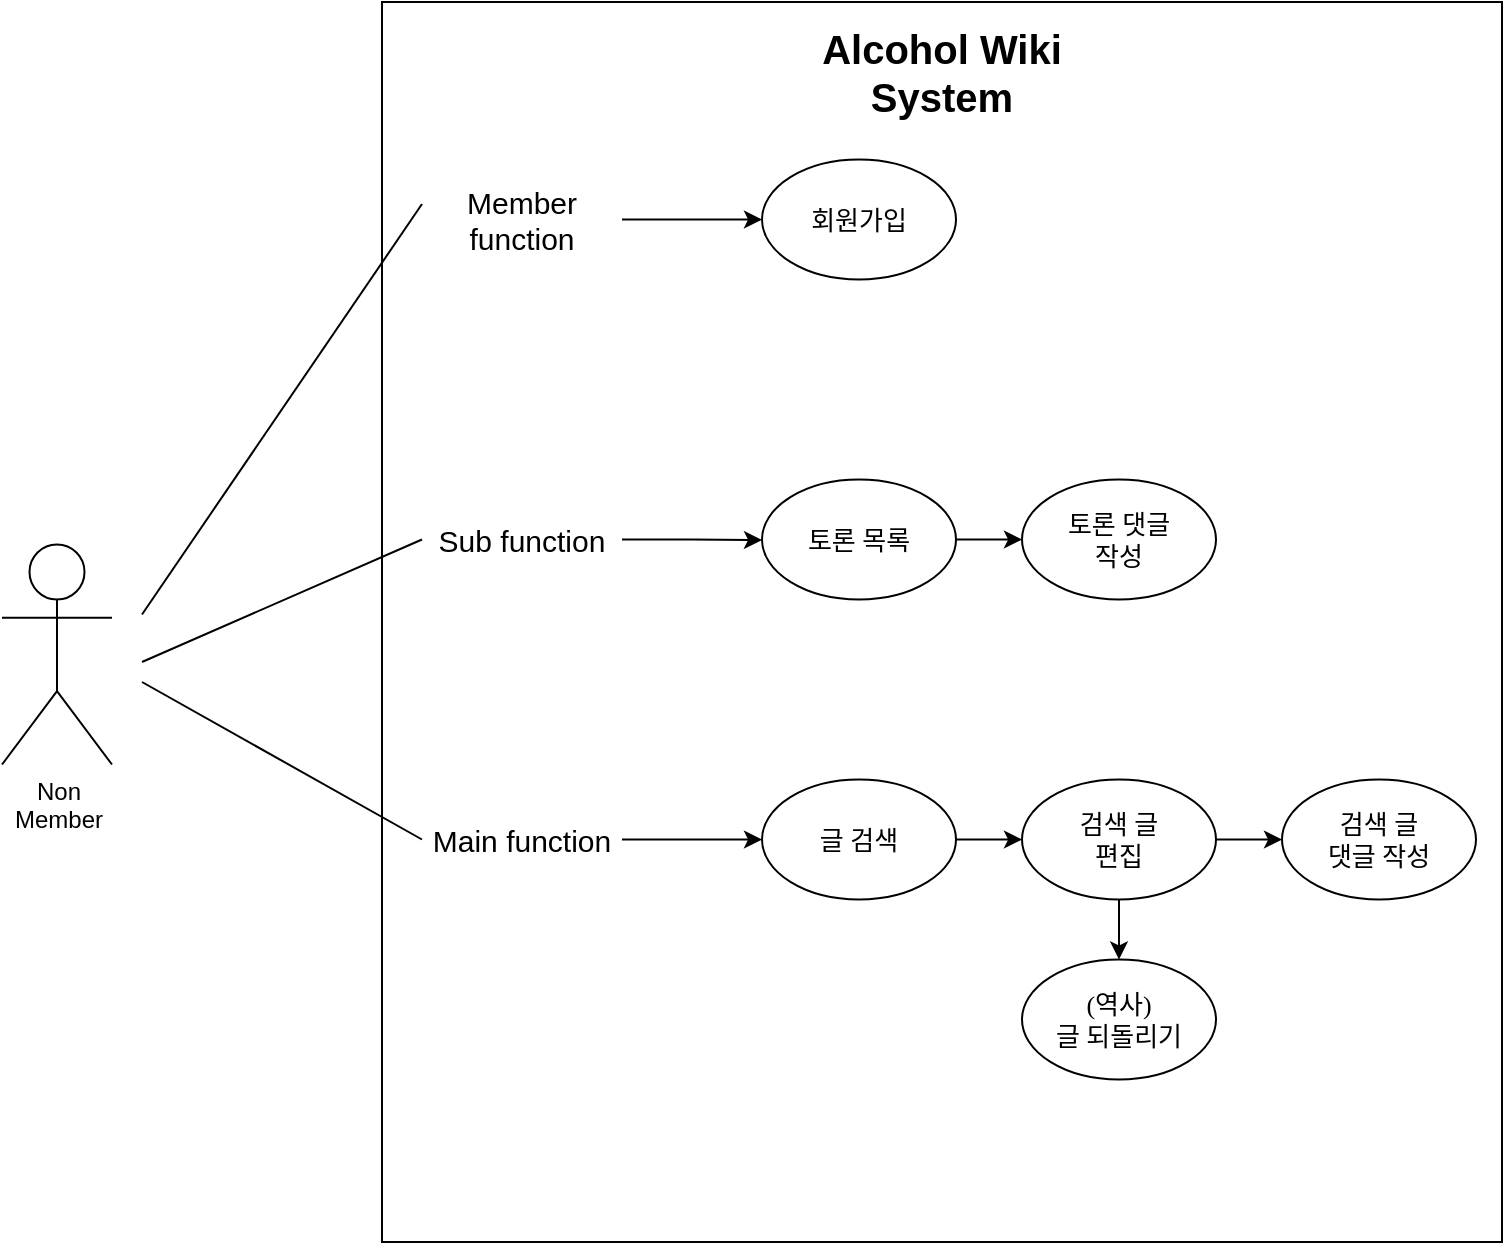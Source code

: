 <mxfile version="12.4.3" type="device" pages="1"><diagram id="JYGvIbTfSe-LFBdnN_s5" name="Page-1"><mxGraphModel dx="1262" dy="735" grid="1" gridSize="10" guides="1" tooltips="1" connect="1" arrows="1" fold="1" page="1" pageScale="1" pageWidth="827" pageHeight="1169" math="0" shadow="0"><root><mxCell id="0"/><mxCell id="1" parent="0"/><mxCell id="yfMj5IXViAc73I0YMw5D-1" value="" style="rounded=0;whiteSpace=wrap;html=1;fontSize=15;" vertex="1" parent="1"><mxGeometry x="310" y="10" width="560" height="620" as="geometry"/></mxCell><object label="Non&lt;br&gt;Member" id="yfMj5IXViAc73I0YMw5D-2"><mxCell style="shape=umlActor;verticalLabelPosition=bottom;labelBackgroundColor=#ffffff;verticalAlign=top;html=1;outlineConnect=0;" vertex="1" parent="1"><mxGeometry x="120" y="281.25" width="55" height="110" as="geometry"/></mxCell></object><mxCell id="yfMj5IXViAc73I0YMw5D-4" value="&lt;font face=&quot;Verdana&quot;&gt;회원가입&lt;/font&gt;" style="ellipse;whiteSpace=wrap;html=1;fontSize=13;" vertex="1" parent="1"><mxGeometry x="500" y="88.75" width="97" height="60" as="geometry"/></mxCell><mxCell id="yfMj5IXViAc73I0YMw5D-9" value="" style="edgeStyle=orthogonalEdgeStyle;rounded=0;orthogonalLoop=1;jettySize=auto;html=1;fontSize=13;" edge="1" parent="1" source="yfMj5IXViAc73I0YMw5D-10" target="yfMj5IXViAc73I0YMw5D-11"><mxGeometry relative="1" as="geometry"/></mxCell><mxCell id="yfMj5IXViAc73I0YMw5D-10" value="&lt;font face=&quot;Verdana&quot; style=&quot;font-size: 13px&quot;&gt;&lt;span style=&quot;font-size: 13px&quot;&gt;토론 목록&lt;/span&gt;&lt;/font&gt;" style="ellipse;whiteSpace=wrap;html=1;fontSize=13;" vertex="1" parent="1"><mxGeometry x="500" y="248.75" width="97" height="60" as="geometry"/></mxCell><mxCell id="yfMj5IXViAc73I0YMw5D-11" value="&lt;font face=&quot;Verdana&quot;&gt;토론 댓글 &lt;br&gt;작성&lt;/font&gt;" style="ellipse;whiteSpace=wrap;html=1;fontSize=13;" vertex="1" parent="1"><mxGeometry x="630" y="248.75" width="97" height="60" as="geometry"/></mxCell><mxCell id="yfMj5IXViAc73I0YMw5D-12" value="" style="edgeStyle=orthogonalEdgeStyle;rounded=0;orthogonalLoop=1;jettySize=auto;html=1;fontSize=13;" edge="1" parent="1" source="yfMj5IXViAc73I0YMw5D-13" target="yfMj5IXViAc73I0YMw5D-16"><mxGeometry relative="1" as="geometry"/></mxCell><mxCell id="yfMj5IXViAc73I0YMw5D-13" value="&lt;font face=&quot;Verdana&quot;&gt;글 검색&lt;/font&gt;" style="ellipse;whiteSpace=wrap;html=1;fontSize=13;" vertex="1" parent="1"><mxGeometry x="500" y="398.75" width="97" height="60" as="geometry"/></mxCell><mxCell id="yfMj5IXViAc73I0YMw5D-14" value="" style="edgeStyle=orthogonalEdgeStyle;rounded=0;orthogonalLoop=1;jettySize=auto;html=1;fontSize=13;" edge="1" parent="1" source="yfMj5IXViAc73I0YMw5D-16" target="yfMj5IXViAc73I0YMw5D-18"><mxGeometry relative="1" as="geometry"/></mxCell><mxCell id="yfMj5IXViAc73I0YMw5D-15" value="" style="edgeStyle=orthogonalEdgeStyle;rounded=0;orthogonalLoop=1;jettySize=auto;html=1;fontSize=13;" edge="1" parent="1" source="yfMj5IXViAc73I0YMw5D-16" target="yfMj5IXViAc73I0YMw5D-17"><mxGeometry relative="1" as="geometry"/></mxCell><mxCell id="yfMj5IXViAc73I0YMw5D-16" value="&lt;font face=&quot;Verdana&quot;&gt;검색 글&lt;br&gt;편집&lt;br&gt;&lt;/font&gt;" style="ellipse;whiteSpace=wrap;html=1;fontSize=13;" vertex="1" parent="1"><mxGeometry x="630" y="398.75" width="97" height="60" as="geometry"/></mxCell><mxCell id="yfMj5IXViAc73I0YMw5D-17" value="&lt;font face=&quot;Verdana&quot;&gt;(역사)&lt;br&gt;글 되돌리기&lt;br&gt;&lt;/font&gt;" style="ellipse;whiteSpace=wrap;html=1;fontSize=13;" vertex="1" parent="1"><mxGeometry x="630" y="488.75" width="97" height="60" as="geometry"/></mxCell><mxCell id="yfMj5IXViAc73I0YMw5D-18" value="&lt;font face=&quot;Verdana&quot;&gt;검색 글&lt;br&gt;댓글 작성&lt;br&gt;&lt;/font&gt;" style="ellipse;whiteSpace=wrap;html=1;fontSize=13;" vertex="1" parent="1"><mxGeometry x="760" y="398.75" width="97" height="60" as="geometry"/></mxCell><mxCell id="yfMj5IXViAc73I0YMw5D-19" style="edgeStyle=orthogonalEdgeStyle;rounded=0;orthogonalLoop=1;jettySize=auto;html=1;fontSize=13;" edge="1" parent="1" source="yfMj5IXViAc73I0YMw5D-20" target="yfMj5IXViAc73I0YMw5D-13"><mxGeometry relative="1" as="geometry"/></mxCell><mxCell id="yfMj5IXViAc73I0YMw5D-20" value="&lt;font style=&quot;font-size: 15px;&quot;&gt;&lt;span style=&quot;font-size: 15px;&quot;&gt;Main function&lt;/span&gt;&lt;/font&gt;" style="text;html=1;strokeColor=none;fillColor=none;align=center;verticalAlign=middle;whiteSpace=wrap;rounded=0;fontSize=15;fontStyle=0" vertex="1" parent="1"><mxGeometry x="330" y="391.25" width="100" height="75" as="geometry"/></mxCell><mxCell id="yfMj5IXViAc73I0YMw5D-21" style="edgeStyle=orthogonalEdgeStyle;rounded=0;orthogonalLoop=1;jettySize=auto;html=1;entryX=0;entryY=0.5;entryDx=0;entryDy=0;fontSize=13;" edge="1" parent="1" source="yfMj5IXViAc73I0YMw5D-22"><mxGeometry relative="1" as="geometry"><mxPoint x="500" y="279" as="targetPoint"/></mxGeometry></mxCell><mxCell id="yfMj5IXViAc73I0YMw5D-22" value="&lt;font style=&quot;font-size: 15px;&quot;&gt;&lt;span style=&quot;font-size: 15px;&quot;&gt;Sub function&lt;/span&gt;&lt;/font&gt;" style="text;html=1;strokeColor=none;fillColor=none;align=center;verticalAlign=middle;whiteSpace=wrap;rounded=0;fontSize=15;fontStyle=0" vertex="1" parent="1"><mxGeometry x="330" y="241.25" width="100" height="75" as="geometry"/></mxCell><mxCell id="yfMj5IXViAc73I0YMw5D-23" style="edgeStyle=orthogonalEdgeStyle;rounded=0;orthogonalLoop=1;jettySize=auto;html=1;entryX=0;entryY=0.5;entryDx=0;entryDy=0;fontSize=13;" edge="1" parent="1" source="yfMj5IXViAc73I0YMw5D-24" target="yfMj5IXViAc73I0YMw5D-4"><mxGeometry relative="1" as="geometry"/></mxCell><mxCell id="yfMj5IXViAc73I0YMw5D-24" value="&lt;font style=&quot;font-size: 15px;&quot;&gt;&lt;span style=&quot;font-size: 15px;&quot;&gt;Member&lt;br style=&quot;font-size: 15px;&quot;&gt;function&lt;/span&gt;&lt;/font&gt;" style="text;html=1;strokeColor=none;fillColor=none;align=center;verticalAlign=middle;whiteSpace=wrap;rounded=0;fontSize=15;fontStyle=0" vertex="1" parent="1"><mxGeometry x="330" y="81.25" width="100" height="75" as="geometry"/></mxCell><mxCell id="yfMj5IXViAc73I0YMw5D-25" value="&lt;b&gt;&lt;font style=&quot;font-size: 20px&quot;&gt;Alcohol Wiki System&lt;/font&gt;&lt;/b&gt;" style="text;html=1;strokeColor=none;fillColor=none;align=center;verticalAlign=middle;whiteSpace=wrap;rounded=0;fontSize=15;" vertex="1" parent="1"><mxGeometry x="525" y="20" width="130" height="50" as="geometry"/></mxCell><mxCell id="yfMj5IXViAc73I0YMw5D-26" value="" style="endArrow=none;html=1;fontSize=15;entryX=0;entryY=0.397;entryDx=0;entryDy=0;entryPerimeter=0;" edge="1" parent="1" target="yfMj5IXViAc73I0YMw5D-24"><mxGeometry width="50" height="50" relative="1" as="geometry"><mxPoint x="190" y="316.25" as="sourcePoint"/><mxPoint x="240" y="266.25" as="targetPoint"/></mxGeometry></mxCell><mxCell id="yfMj5IXViAc73I0YMw5D-27" value="" style="endArrow=none;html=1;fontSize=15;entryX=0;entryY=0.5;entryDx=0;entryDy=0;" edge="1" parent="1" target="yfMj5IXViAc73I0YMw5D-22"><mxGeometry width="50" height="50" relative="1" as="geometry"><mxPoint x="190" y="340" as="sourcePoint"/><mxPoint x="240" y="290" as="targetPoint"/></mxGeometry></mxCell><mxCell id="yfMj5IXViAc73I0YMw5D-28" value="" style="endArrow=none;html=1;fontSize=15;entryX=0;entryY=0.5;entryDx=0;entryDy=0;" edge="1" parent="1" target="yfMj5IXViAc73I0YMw5D-20"><mxGeometry width="50" height="50" relative="1" as="geometry"><mxPoint x="190" y="350" as="sourcePoint"/><mxPoint x="240" y="316.25" as="targetPoint"/></mxGeometry></mxCell></root></mxGraphModel></diagram></mxfile>